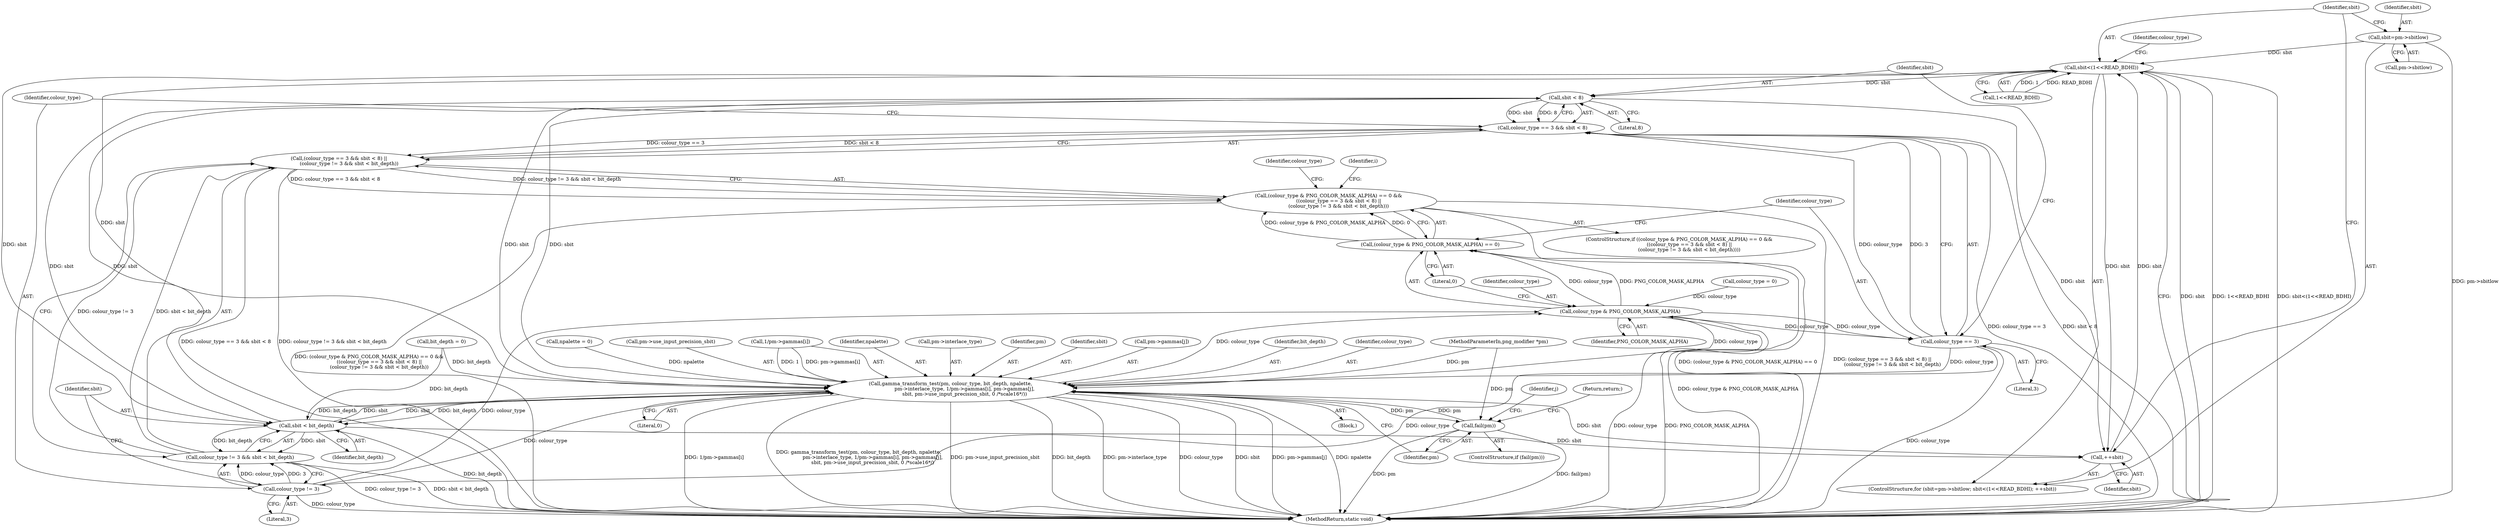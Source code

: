 digraph "0_Android_9d4853418ab2f754c2b63e091c29c5529b8b86ca_114@pointer" {
"1000107" [label="(Call,sbit=pm->sbitlow)"];
"1000112" [label="(Call,sbit<(1<<READ_BDHI))"];
"1000117" [label="(Call,++sbit)"];
"1000158" [label="(Call,sbit < 8)"];
"1000154" [label="(Call,colour_type == 3 && sbit < 8)"];
"1000153" [label="(Call,(colour_type == 3 && sbit < 8) ||\n             (colour_type != 3 && sbit < bit_depth))"];
"1000147" [label="(Call,(colour_type & PNG_COLOR_MASK_ALPHA) == 0 &&\n             ((colour_type == 3 && sbit < 8) ||\n             (colour_type != 3 && sbit < bit_depth)))"];
"1000165" [label="(Call,sbit < bit_depth)"];
"1000161" [label="(Call,colour_type != 3 && sbit < bit_depth)"];
"1000199" [label="(Call,gamma_transform_test(pm, colour_type, bit_depth, npalette,\n                  pm->interlace_type, 1/pm->gammas[i], pm->gammas[j],\n                  sbit, pm->use_input_precision_sbit, 0 /*scale16*/))"];
"1000149" [label="(Call,colour_type & PNG_COLOR_MASK_ALPHA)"];
"1000148" [label="(Call,(colour_type & PNG_COLOR_MASK_ALPHA) == 0)"];
"1000155" [label="(Call,colour_type == 3)"];
"1000162" [label="(Call,colour_type != 3)"];
"1000225" [label="(Call,fail(pm))"];
"1000158" [label="(Call,sbit < 8)"];
"1000198" [label="(Block,)"];
"1000172" [label="(Identifier,i)"];
"1000163" [label="(Identifier,colour_type)"];
"1000113" [label="(Identifier,sbit)"];
"1000199" [label="(Call,gamma_transform_test(pm, colour_type, bit_depth, npalette,\n                  pm->interlace_type, 1/pm->gammas[i], pm->gammas[j],\n                  sbit, pm->use_input_precision_sbit, 0 /*scale16*/))"];
"1000227" [label="(Return,return;)"];
"1000106" [label="(ControlStructure,for (sbit=pm->sbitlow; sbit<(1<<READ_BDHI); ++sbit))"];
"1000146" [label="(ControlStructure,if ((colour_type & PNG_COLOR_MASK_ALPHA) == 0 &&\n             ((colour_type == 3 && sbit < 8) ||\n             (colour_type != 3 && sbit < bit_depth))))"];
"1000200" [label="(Identifier,pm)"];
"1000193" [label="(Identifier,j)"];
"1000108" [label="(Identifier,sbit)"];
"1000122" [label="(Identifier,colour_type)"];
"1000150" [label="(Identifier,colour_type)"];
"1000147" [label="(Call,(colour_type & PNG_COLOR_MASK_ALPHA) == 0 &&\n             ((colour_type == 3 && sbit < 8) ||\n             (colour_type != 3 && sbit < bit_depth)))"];
"1000219" [label="(Identifier,sbit)"];
"1000156" [label="(Identifier,colour_type)"];
"1000118" [label="(Identifier,sbit)"];
"1000226" [label="(Identifier,pm)"];
"1000214" [label="(Call,pm->gammas[j])"];
"1000149" [label="(Call,colour_type & PNG_COLOR_MASK_ALPHA)"];
"1000155" [label="(Call,colour_type == 3)"];
"1000162" [label="(Call,colour_type != 3)"];
"1000151" [label="(Identifier,PNG_COLOR_MASK_ALPHA)"];
"1000165" [label="(Call,sbit < bit_depth)"];
"1000135" [label="(Identifier,colour_type)"];
"1000202" [label="(Identifier,bit_depth)"];
"1000201" [label="(Identifier,colour_type)"];
"1000223" [label="(Literal,0)"];
"1000125" [label="(Call,bit_depth = 0)"];
"1000107" [label="(Call,sbit=pm->sbitlow)"];
"1000121" [label="(Call,colour_type = 0)"];
"1000225" [label="(Call,fail(pm))"];
"1000152" [label="(Literal,0)"];
"1000153" [label="(Call,(colour_type == 3 && sbit < 8) ||\n             (colour_type != 3 && sbit < bit_depth))"];
"1000114" [label="(Call,1<<READ_BDHI)"];
"1000159" [label="(Identifier,sbit)"];
"1000103" [label="(MethodParameterIn,png_modifier *pm)"];
"1000154" [label="(Call,colour_type == 3 && sbit < 8)"];
"1000161" [label="(Call,colour_type != 3 && sbit < bit_depth)"];
"1000166" [label="(Identifier,sbit)"];
"1000224" [label="(ControlStructure,if (fail(pm)))"];
"1000117" [label="(Call,++sbit)"];
"1000148" [label="(Call,(colour_type & PNG_COLOR_MASK_ALPHA) == 0)"];
"1000157" [label="(Literal,3)"];
"1000129" [label="(Call,npalette = 0)"];
"1000164" [label="(Literal,3)"];
"1000220" [label="(Call,pm->use_input_precision_sbit)"];
"1000207" [label="(Call,1/pm->gammas[i])"];
"1000109" [label="(Call,pm->sbitlow)"];
"1000203" [label="(Identifier,npalette)"];
"1000204" [label="(Call,pm->interlace_type)"];
"1000160" [label="(Literal,8)"];
"1000112" [label="(Call,sbit<(1<<READ_BDHI))"];
"1000167" [label="(Identifier,bit_depth)"];
"1000228" [label="(MethodReturn,static void)"];
"1000107" -> "1000106"  [label="AST: "];
"1000107" -> "1000109"  [label="CFG: "];
"1000108" -> "1000107"  [label="AST: "];
"1000109" -> "1000107"  [label="AST: "];
"1000113" -> "1000107"  [label="CFG: "];
"1000107" -> "1000228"  [label="DDG: pm->sbitlow"];
"1000107" -> "1000112"  [label="DDG: sbit"];
"1000112" -> "1000106"  [label="AST: "];
"1000112" -> "1000114"  [label="CFG: "];
"1000113" -> "1000112"  [label="AST: "];
"1000114" -> "1000112"  [label="AST: "];
"1000122" -> "1000112"  [label="CFG: "];
"1000228" -> "1000112"  [label="CFG: "];
"1000112" -> "1000228"  [label="DDG: sbit"];
"1000112" -> "1000228"  [label="DDG: 1<<READ_BDHI"];
"1000112" -> "1000228"  [label="DDG: sbit<(1<<READ_BDHI)"];
"1000117" -> "1000112"  [label="DDG: sbit"];
"1000114" -> "1000112"  [label="DDG: 1"];
"1000114" -> "1000112"  [label="DDG: READ_BDHI"];
"1000112" -> "1000117"  [label="DDG: sbit"];
"1000112" -> "1000158"  [label="DDG: sbit"];
"1000112" -> "1000165"  [label="DDG: sbit"];
"1000112" -> "1000199"  [label="DDG: sbit"];
"1000117" -> "1000106"  [label="AST: "];
"1000117" -> "1000118"  [label="CFG: "];
"1000118" -> "1000117"  [label="AST: "];
"1000113" -> "1000117"  [label="CFG: "];
"1000158" -> "1000117"  [label="DDG: sbit"];
"1000199" -> "1000117"  [label="DDG: sbit"];
"1000165" -> "1000117"  [label="DDG: sbit"];
"1000158" -> "1000154"  [label="AST: "];
"1000158" -> "1000160"  [label="CFG: "];
"1000159" -> "1000158"  [label="AST: "];
"1000160" -> "1000158"  [label="AST: "];
"1000154" -> "1000158"  [label="CFG: "];
"1000158" -> "1000154"  [label="DDG: sbit"];
"1000158" -> "1000154"  [label="DDG: 8"];
"1000199" -> "1000158"  [label="DDG: sbit"];
"1000165" -> "1000158"  [label="DDG: sbit"];
"1000158" -> "1000165"  [label="DDG: sbit"];
"1000158" -> "1000199"  [label="DDG: sbit"];
"1000154" -> "1000153"  [label="AST: "];
"1000154" -> "1000155"  [label="CFG: "];
"1000155" -> "1000154"  [label="AST: "];
"1000163" -> "1000154"  [label="CFG: "];
"1000153" -> "1000154"  [label="CFG: "];
"1000154" -> "1000228"  [label="DDG: colour_type == 3"];
"1000154" -> "1000228"  [label="DDG: sbit < 8"];
"1000154" -> "1000153"  [label="DDG: colour_type == 3"];
"1000154" -> "1000153"  [label="DDG: sbit < 8"];
"1000155" -> "1000154"  [label="DDG: colour_type"];
"1000155" -> "1000154"  [label="DDG: 3"];
"1000153" -> "1000147"  [label="AST: "];
"1000153" -> "1000161"  [label="CFG: "];
"1000161" -> "1000153"  [label="AST: "];
"1000147" -> "1000153"  [label="CFG: "];
"1000153" -> "1000228"  [label="DDG: colour_type == 3 && sbit < 8"];
"1000153" -> "1000228"  [label="DDG: colour_type != 3 && sbit < bit_depth"];
"1000153" -> "1000147"  [label="DDG: colour_type == 3 && sbit < 8"];
"1000153" -> "1000147"  [label="DDG: colour_type != 3 && sbit < bit_depth"];
"1000161" -> "1000153"  [label="DDG: colour_type != 3"];
"1000161" -> "1000153"  [label="DDG: sbit < bit_depth"];
"1000147" -> "1000146"  [label="AST: "];
"1000147" -> "1000148"  [label="CFG: "];
"1000148" -> "1000147"  [label="AST: "];
"1000135" -> "1000147"  [label="CFG: "];
"1000172" -> "1000147"  [label="CFG: "];
"1000147" -> "1000228"  [label="DDG: (colour_type & PNG_COLOR_MASK_ALPHA) == 0"];
"1000147" -> "1000228"  [label="DDG: (colour_type == 3 && sbit < 8) ||\n             (colour_type != 3 && sbit < bit_depth)"];
"1000147" -> "1000228"  [label="DDG: (colour_type & PNG_COLOR_MASK_ALPHA) == 0 &&\n             ((colour_type == 3 && sbit < 8) ||\n             (colour_type != 3 && sbit < bit_depth))"];
"1000148" -> "1000147"  [label="DDG: colour_type & PNG_COLOR_MASK_ALPHA"];
"1000148" -> "1000147"  [label="DDG: 0"];
"1000165" -> "1000161"  [label="AST: "];
"1000165" -> "1000167"  [label="CFG: "];
"1000166" -> "1000165"  [label="AST: "];
"1000167" -> "1000165"  [label="AST: "];
"1000161" -> "1000165"  [label="CFG: "];
"1000165" -> "1000228"  [label="DDG: bit_depth"];
"1000165" -> "1000161"  [label="DDG: sbit"];
"1000165" -> "1000161"  [label="DDG: bit_depth"];
"1000199" -> "1000165"  [label="DDG: sbit"];
"1000199" -> "1000165"  [label="DDG: bit_depth"];
"1000125" -> "1000165"  [label="DDG: bit_depth"];
"1000165" -> "1000199"  [label="DDG: bit_depth"];
"1000165" -> "1000199"  [label="DDG: sbit"];
"1000161" -> "1000162"  [label="CFG: "];
"1000162" -> "1000161"  [label="AST: "];
"1000161" -> "1000228"  [label="DDG: colour_type != 3"];
"1000161" -> "1000228"  [label="DDG: sbit < bit_depth"];
"1000162" -> "1000161"  [label="DDG: colour_type"];
"1000162" -> "1000161"  [label="DDG: 3"];
"1000199" -> "1000198"  [label="AST: "];
"1000199" -> "1000223"  [label="CFG: "];
"1000200" -> "1000199"  [label="AST: "];
"1000201" -> "1000199"  [label="AST: "];
"1000202" -> "1000199"  [label="AST: "];
"1000203" -> "1000199"  [label="AST: "];
"1000204" -> "1000199"  [label="AST: "];
"1000207" -> "1000199"  [label="AST: "];
"1000214" -> "1000199"  [label="AST: "];
"1000219" -> "1000199"  [label="AST: "];
"1000220" -> "1000199"  [label="AST: "];
"1000223" -> "1000199"  [label="AST: "];
"1000226" -> "1000199"  [label="CFG: "];
"1000199" -> "1000228"  [label="DDG: colour_type"];
"1000199" -> "1000228"  [label="DDG: sbit"];
"1000199" -> "1000228"  [label="DDG: pm->gammas[j]"];
"1000199" -> "1000228"  [label="DDG: npalette"];
"1000199" -> "1000228"  [label="DDG: 1/pm->gammas[i]"];
"1000199" -> "1000228"  [label="DDG: gamma_transform_test(pm, colour_type, bit_depth, npalette,\n                  pm->interlace_type, 1/pm->gammas[i], pm->gammas[j],\n                  sbit, pm->use_input_precision_sbit, 0 /*scale16*/)"];
"1000199" -> "1000228"  [label="DDG: pm->use_input_precision_sbit"];
"1000199" -> "1000228"  [label="DDG: bit_depth"];
"1000199" -> "1000228"  [label="DDG: pm->interlace_type"];
"1000199" -> "1000149"  [label="DDG: colour_type"];
"1000225" -> "1000199"  [label="DDG: pm"];
"1000103" -> "1000199"  [label="DDG: pm"];
"1000149" -> "1000199"  [label="DDG: colour_type"];
"1000155" -> "1000199"  [label="DDG: colour_type"];
"1000162" -> "1000199"  [label="DDG: colour_type"];
"1000125" -> "1000199"  [label="DDG: bit_depth"];
"1000129" -> "1000199"  [label="DDG: npalette"];
"1000207" -> "1000199"  [label="DDG: 1"];
"1000207" -> "1000199"  [label="DDG: pm->gammas[i]"];
"1000199" -> "1000225"  [label="DDG: pm"];
"1000149" -> "1000148"  [label="AST: "];
"1000149" -> "1000151"  [label="CFG: "];
"1000150" -> "1000149"  [label="AST: "];
"1000151" -> "1000149"  [label="AST: "];
"1000152" -> "1000149"  [label="CFG: "];
"1000149" -> "1000228"  [label="DDG: colour_type"];
"1000149" -> "1000228"  [label="DDG: PNG_COLOR_MASK_ALPHA"];
"1000149" -> "1000148"  [label="DDG: colour_type"];
"1000149" -> "1000148"  [label="DDG: PNG_COLOR_MASK_ALPHA"];
"1000121" -> "1000149"  [label="DDG: colour_type"];
"1000155" -> "1000149"  [label="DDG: colour_type"];
"1000162" -> "1000149"  [label="DDG: colour_type"];
"1000149" -> "1000155"  [label="DDG: colour_type"];
"1000148" -> "1000152"  [label="CFG: "];
"1000152" -> "1000148"  [label="AST: "];
"1000156" -> "1000148"  [label="CFG: "];
"1000148" -> "1000228"  [label="DDG: colour_type & PNG_COLOR_MASK_ALPHA"];
"1000155" -> "1000157"  [label="CFG: "];
"1000156" -> "1000155"  [label="AST: "];
"1000157" -> "1000155"  [label="AST: "];
"1000159" -> "1000155"  [label="CFG: "];
"1000155" -> "1000228"  [label="DDG: colour_type"];
"1000155" -> "1000162"  [label="DDG: colour_type"];
"1000162" -> "1000164"  [label="CFG: "];
"1000163" -> "1000162"  [label="AST: "];
"1000164" -> "1000162"  [label="AST: "];
"1000166" -> "1000162"  [label="CFG: "];
"1000162" -> "1000228"  [label="DDG: colour_type"];
"1000225" -> "1000224"  [label="AST: "];
"1000225" -> "1000226"  [label="CFG: "];
"1000226" -> "1000225"  [label="AST: "];
"1000227" -> "1000225"  [label="CFG: "];
"1000193" -> "1000225"  [label="CFG: "];
"1000225" -> "1000228"  [label="DDG: fail(pm)"];
"1000225" -> "1000228"  [label="DDG: pm"];
"1000103" -> "1000225"  [label="DDG: pm"];
}
